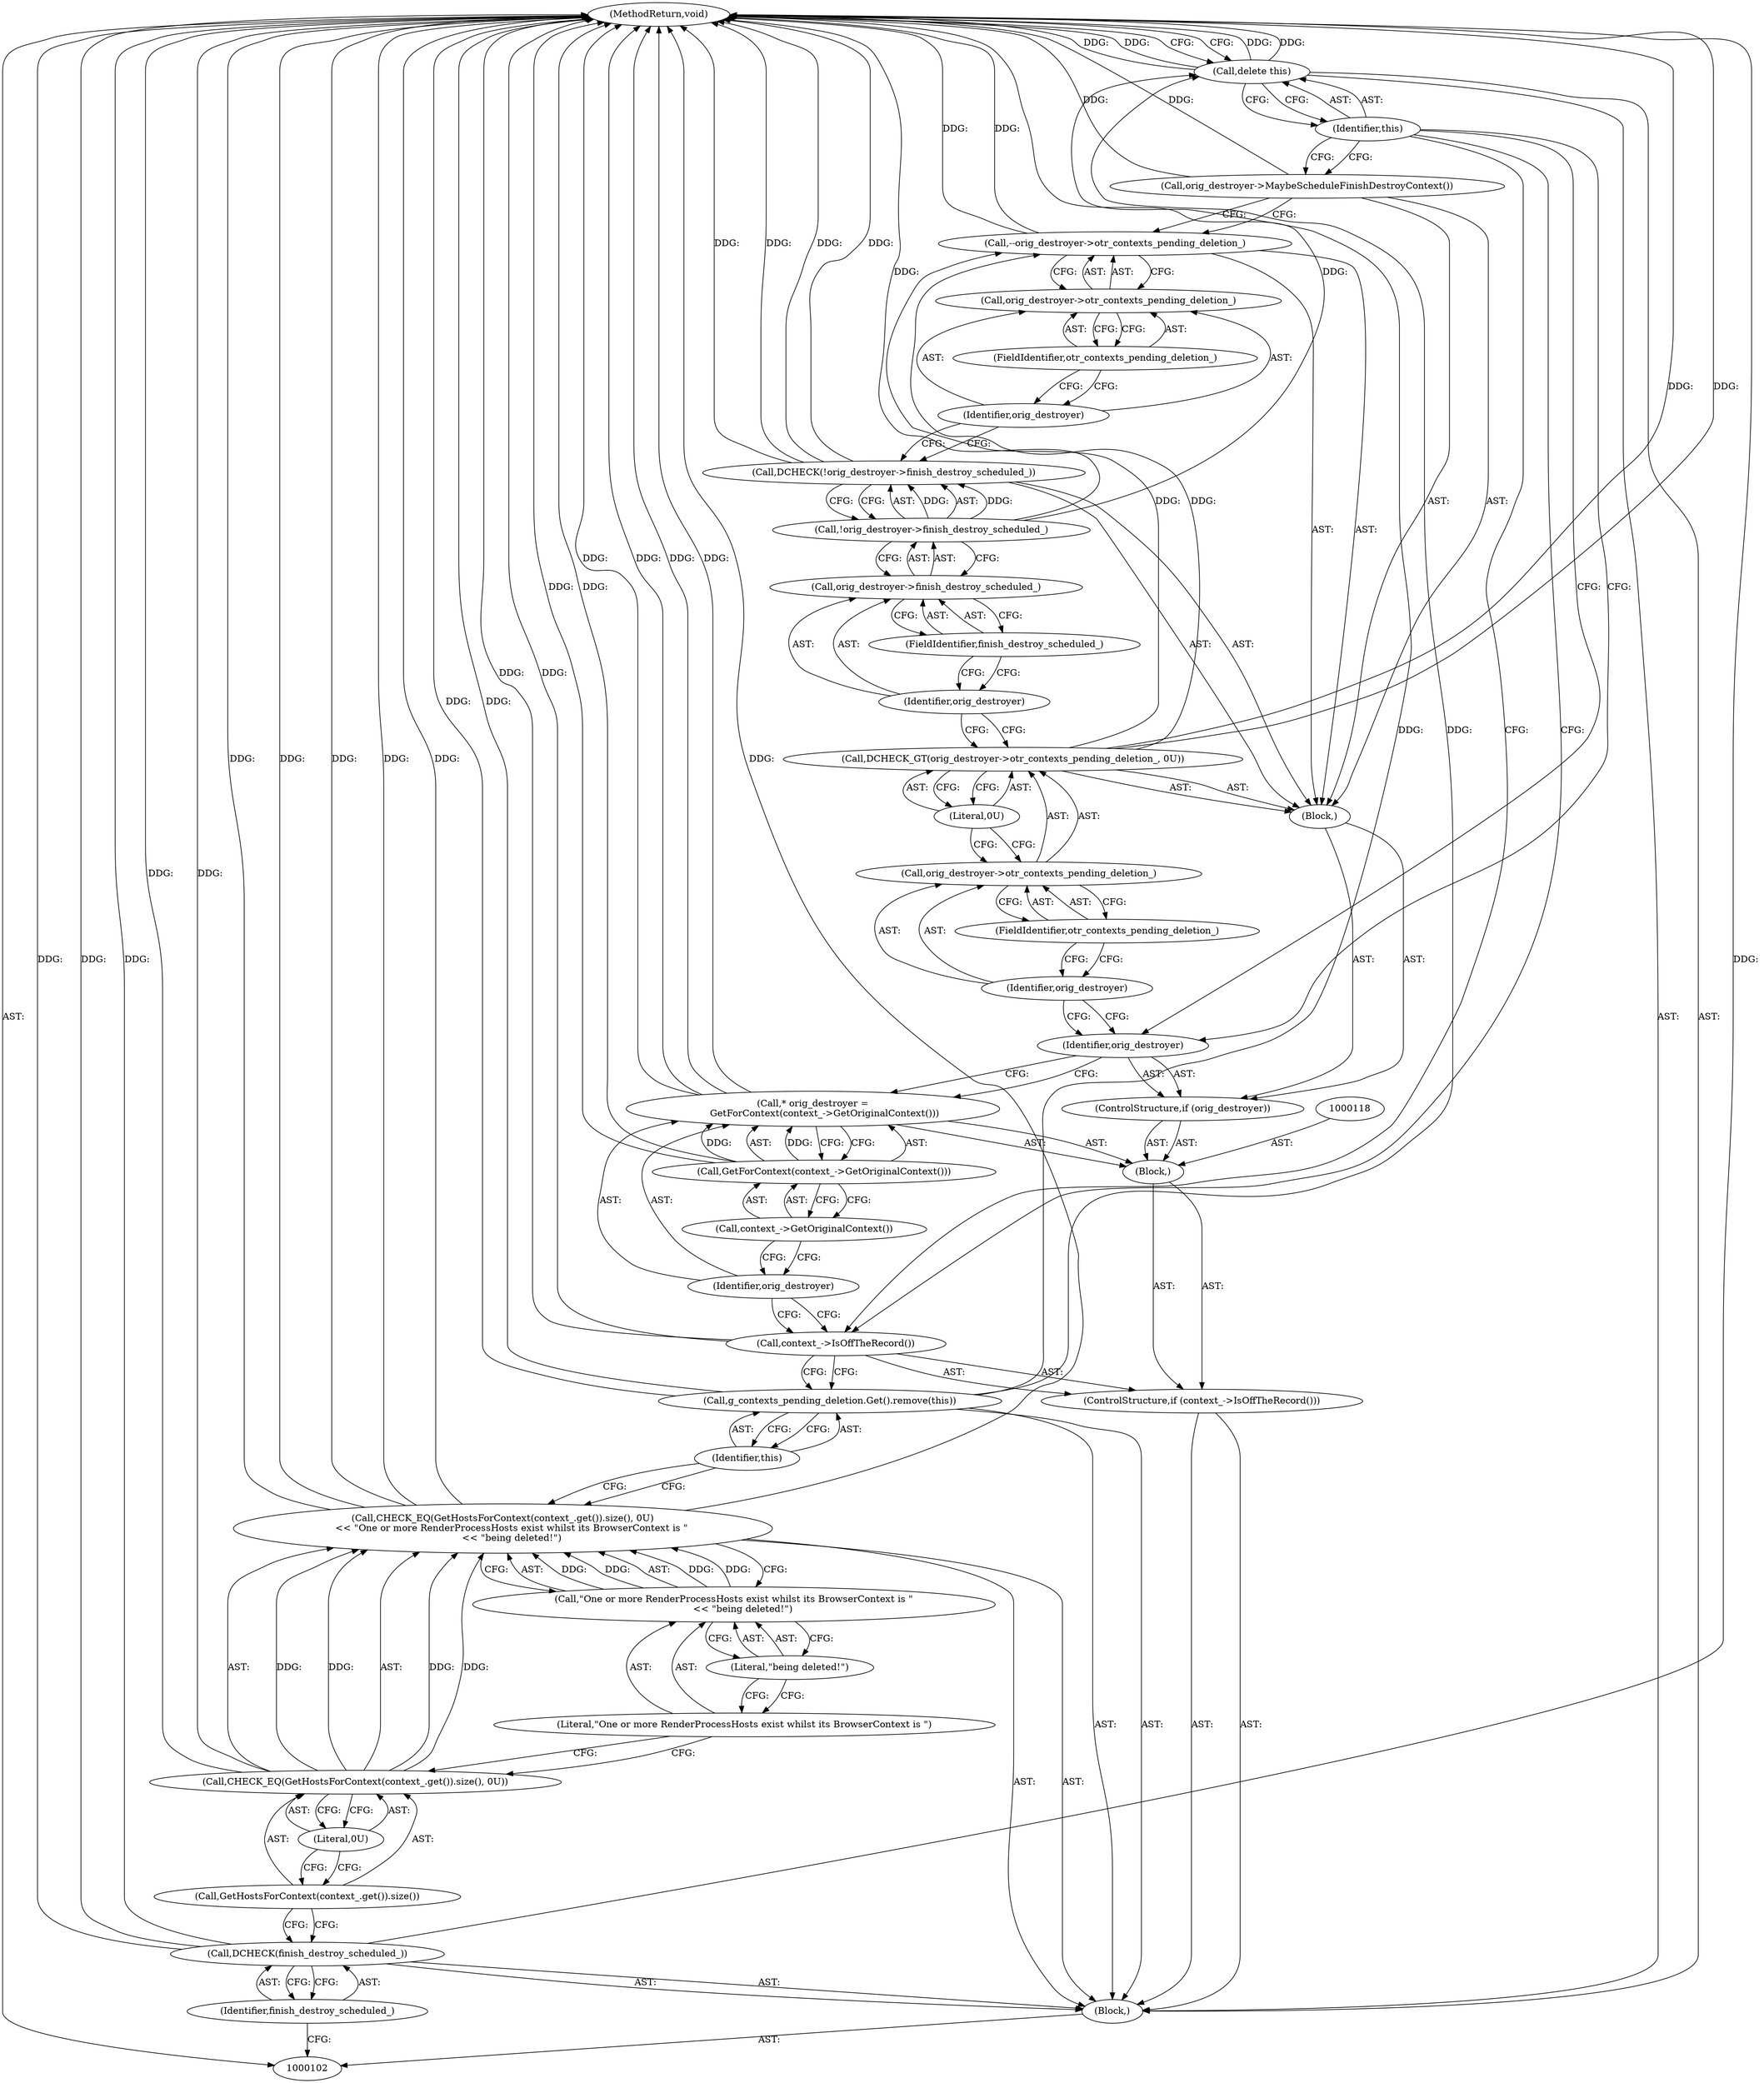 digraph "0_launchpad_29014da83e5fc358d6bff0f574e9ed45e61a35ac_8" {
"1000143" [label="(MethodReturn,void)"];
"1000103" [label="(Block,)"];
"1000119" [label="(Call,* orig_destroyer =\n        GetForContext(context_->GetOriginalContext()))"];
"1000120" [label="(Identifier,orig_destroyer)"];
"1000117" [label="(Block,)"];
"1000122" [label="(Call,context_->GetOriginalContext())"];
"1000121" [label="(Call,GetForContext(context_->GetOriginalContext()))"];
"1000125" [label="(Block,)"];
"1000123" [label="(ControlStructure,if (orig_destroyer))"];
"1000124" [label="(Identifier,orig_destroyer)"];
"1000127" [label="(Call,orig_destroyer->otr_contexts_pending_deletion_)"];
"1000128" [label="(Identifier,orig_destroyer)"];
"1000129" [label="(FieldIdentifier,otr_contexts_pending_deletion_)"];
"1000126" [label="(Call,DCHECK_GT(orig_destroyer->otr_contexts_pending_deletion_, 0U))"];
"1000130" [label="(Literal,0U)"];
"1000132" [label="(Call,!orig_destroyer->finish_destroy_scheduled_)"];
"1000133" [label="(Call,orig_destroyer->finish_destroy_scheduled_)"];
"1000134" [label="(Identifier,orig_destroyer)"];
"1000135" [label="(FieldIdentifier,finish_destroy_scheduled_)"];
"1000131" [label="(Call,DCHECK(!orig_destroyer->finish_destroy_scheduled_))"];
"1000139" [label="(FieldIdentifier,otr_contexts_pending_deletion_)"];
"1000136" [label="(Call,--orig_destroyer->otr_contexts_pending_deletion_)"];
"1000137" [label="(Call,orig_destroyer->otr_contexts_pending_deletion_)"];
"1000138" [label="(Identifier,orig_destroyer)"];
"1000140" [label="(Call,orig_destroyer->MaybeScheduleFinishDestroyContext())"];
"1000104" [label="(Call,DCHECK(finish_destroy_scheduled_))"];
"1000105" [label="(Identifier,finish_destroy_scheduled_)"];
"1000142" [label="(Identifier,this)"];
"1000141" [label="(Call,delete this)"];
"1000108" [label="(Call,GetHostsForContext(context_.get()).size())"];
"1000106" [label="(Call,CHECK_EQ(GetHostsForContext(context_.get()).size(), 0U)\n      << \"One or more RenderProcessHosts exist whilst its BrowserContext is \"\n      << \"being deleted!\")"];
"1000107" [label="(Call,CHECK_EQ(GetHostsForContext(context_.get()).size(), 0U))"];
"1000109" [label="(Literal,0U)"];
"1000110" [label="(Call,\"One or more RenderProcessHosts exist whilst its BrowserContext is \"\n      << \"being deleted!\")"];
"1000111" [label="(Literal,\"One or more RenderProcessHosts exist whilst its BrowserContext is \")"];
"1000112" [label="(Literal,\"being deleted!\")"];
"1000113" [label="(Call,g_contexts_pending_deletion.Get().remove(this))"];
"1000114" [label="(Identifier,this)"];
"1000115" [label="(ControlStructure,if (context_->IsOffTheRecord()))"];
"1000116" [label="(Call,context_->IsOffTheRecord())"];
"1000143" -> "1000102"  [label="AST: "];
"1000143" -> "1000141"  [label="CFG: "];
"1000126" -> "1000143"  [label="DDG: "];
"1000141" -> "1000143"  [label="DDG: "];
"1000141" -> "1000143"  [label="DDG: "];
"1000107" -> "1000143"  [label="DDG: "];
"1000106" -> "1000143"  [label="DDG: "];
"1000106" -> "1000143"  [label="DDG: "];
"1000106" -> "1000143"  [label="DDG: "];
"1000104" -> "1000143"  [label="DDG: "];
"1000104" -> "1000143"  [label="DDG: "];
"1000140" -> "1000143"  [label="DDG: "];
"1000119" -> "1000143"  [label="DDG: "];
"1000119" -> "1000143"  [label="DDG: "];
"1000132" -> "1000143"  [label="DDG: "];
"1000116" -> "1000143"  [label="DDG: "];
"1000131" -> "1000143"  [label="DDG: "];
"1000131" -> "1000143"  [label="DDG: "];
"1000113" -> "1000143"  [label="DDG: "];
"1000121" -> "1000143"  [label="DDG: "];
"1000136" -> "1000143"  [label="DDG: "];
"1000103" -> "1000102"  [label="AST: "];
"1000104" -> "1000103"  [label="AST: "];
"1000106" -> "1000103"  [label="AST: "];
"1000113" -> "1000103"  [label="AST: "];
"1000115" -> "1000103"  [label="AST: "];
"1000141" -> "1000103"  [label="AST: "];
"1000119" -> "1000117"  [label="AST: "];
"1000119" -> "1000121"  [label="CFG: "];
"1000120" -> "1000119"  [label="AST: "];
"1000121" -> "1000119"  [label="AST: "];
"1000124" -> "1000119"  [label="CFG: "];
"1000119" -> "1000143"  [label="DDG: "];
"1000119" -> "1000143"  [label="DDG: "];
"1000121" -> "1000119"  [label="DDG: "];
"1000120" -> "1000119"  [label="AST: "];
"1000120" -> "1000116"  [label="CFG: "];
"1000122" -> "1000120"  [label="CFG: "];
"1000117" -> "1000115"  [label="AST: "];
"1000118" -> "1000117"  [label="AST: "];
"1000119" -> "1000117"  [label="AST: "];
"1000123" -> "1000117"  [label="AST: "];
"1000122" -> "1000121"  [label="AST: "];
"1000122" -> "1000120"  [label="CFG: "];
"1000121" -> "1000122"  [label="CFG: "];
"1000121" -> "1000119"  [label="AST: "];
"1000121" -> "1000122"  [label="CFG: "];
"1000122" -> "1000121"  [label="AST: "];
"1000119" -> "1000121"  [label="CFG: "];
"1000121" -> "1000143"  [label="DDG: "];
"1000121" -> "1000119"  [label="DDG: "];
"1000125" -> "1000123"  [label="AST: "];
"1000126" -> "1000125"  [label="AST: "];
"1000131" -> "1000125"  [label="AST: "];
"1000136" -> "1000125"  [label="AST: "];
"1000140" -> "1000125"  [label="AST: "];
"1000123" -> "1000117"  [label="AST: "];
"1000124" -> "1000123"  [label="AST: "];
"1000125" -> "1000123"  [label="AST: "];
"1000124" -> "1000123"  [label="AST: "];
"1000124" -> "1000119"  [label="CFG: "];
"1000128" -> "1000124"  [label="CFG: "];
"1000142" -> "1000124"  [label="CFG: "];
"1000127" -> "1000126"  [label="AST: "];
"1000127" -> "1000129"  [label="CFG: "];
"1000128" -> "1000127"  [label="AST: "];
"1000129" -> "1000127"  [label="AST: "];
"1000130" -> "1000127"  [label="CFG: "];
"1000128" -> "1000127"  [label="AST: "];
"1000128" -> "1000124"  [label="CFG: "];
"1000129" -> "1000128"  [label="CFG: "];
"1000129" -> "1000127"  [label="AST: "];
"1000129" -> "1000128"  [label="CFG: "];
"1000127" -> "1000129"  [label="CFG: "];
"1000126" -> "1000125"  [label="AST: "];
"1000126" -> "1000130"  [label="CFG: "];
"1000127" -> "1000126"  [label="AST: "];
"1000130" -> "1000126"  [label="AST: "];
"1000134" -> "1000126"  [label="CFG: "];
"1000126" -> "1000143"  [label="DDG: "];
"1000126" -> "1000136"  [label="DDG: "];
"1000130" -> "1000126"  [label="AST: "];
"1000130" -> "1000127"  [label="CFG: "];
"1000126" -> "1000130"  [label="CFG: "];
"1000132" -> "1000131"  [label="AST: "];
"1000132" -> "1000133"  [label="CFG: "];
"1000133" -> "1000132"  [label="AST: "];
"1000131" -> "1000132"  [label="CFG: "];
"1000132" -> "1000143"  [label="DDG: "];
"1000132" -> "1000131"  [label="DDG: "];
"1000133" -> "1000132"  [label="AST: "];
"1000133" -> "1000135"  [label="CFG: "];
"1000134" -> "1000133"  [label="AST: "];
"1000135" -> "1000133"  [label="AST: "];
"1000132" -> "1000133"  [label="CFG: "];
"1000134" -> "1000133"  [label="AST: "];
"1000134" -> "1000126"  [label="CFG: "];
"1000135" -> "1000134"  [label="CFG: "];
"1000135" -> "1000133"  [label="AST: "];
"1000135" -> "1000134"  [label="CFG: "];
"1000133" -> "1000135"  [label="CFG: "];
"1000131" -> "1000125"  [label="AST: "];
"1000131" -> "1000132"  [label="CFG: "];
"1000132" -> "1000131"  [label="AST: "];
"1000138" -> "1000131"  [label="CFG: "];
"1000131" -> "1000143"  [label="DDG: "];
"1000131" -> "1000143"  [label="DDG: "];
"1000132" -> "1000131"  [label="DDG: "];
"1000139" -> "1000137"  [label="AST: "];
"1000139" -> "1000138"  [label="CFG: "];
"1000137" -> "1000139"  [label="CFG: "];
"1000136" -> "1000125"  [label="AST: "];
"1000136" -> "1000137"  [label="CFG: "];
"1000137" -> "1000136"  [label="AST: "];
"1000140" -> "1000136"  [label="CFG: "];
"1000136" -> "1000143"  [label="DDG: "];
"1000126" -> "1000136"  [label="DDG: "];
"1000137" -> "1000136"  [label="AST: "];
"1000137" -> "1000139"  [label="CFG: "];
"1000138" -> "1000137"  [label="AST: "];
"1000139" -> "1000137"  [label="AST: "];
"1000136" -> "1000137"  [label="CFG: "];
"1000138" -> "1000137"  [label="AST: "];
"1000138" -> "1000131"  [label="CFG: "];
"1000139" -> "1000138"  [label="CFG: "];
"1000140" -> "1000125"  [label="AST: "];
"1000140" -> "1000136"  [label="CFG: "];
"1000142" -> "1000140"  [label="CFG: "];
"1000140" -> "1000143"  [label="DDG: "];
"1000104" -> "1000103"  [label="AST: "];
"1000104" -> "1000105"  [label="CFG: "];
"1000105" -> "1000104"  [label="AST: "];
"1000108" -> "1000104"  [label="CFG: "];
"1000104" -> "1000143"  [label="DDG: "];
"1000104" -> "1000143"  [label="DDG: "];
"1000105" -> "1000104"  [label="AST: "];
"1000105" -> "1000102"  [label="CFG: "];
"1000104" -> "1000105"  [label="CFG: "];
"1000142" -> "1000141"  [label="AST: "];
"1000142" -> "1000140"  [label="CFG: "];
"1000142" -> "1000124"  [label="CFG: "];
"1000142" -> "1000116"  [label="CFG: "];
"1000141" -> "1000142"  [label="CFG: "];
"1000141" -> "1000103"  [label="AST: "];
"1000141" -> "1000142"  [label="CFG: "];
"1000142" -> "1000141"  [label="AST: "];
"1000143" -> "1000141"  [label="CFG: "];
"1000141" -> "1000143"  [label="DDG: "];
"1000141" -> "1000143"  [label="DDG: "];
"1000113" -> "1000141"  [label="DDG: "];
"1000108" -> "1000107"  [label="AST: "];
"1000108" -> "1000104"  [label="CFG: "];
"1000109" -> "1000108"  [label="CFG: "];
"1000106" -> "1000103"  [label="AST: "];
"1000106" -> "1000110"  [label="CFG: "];
"1000107" -> "1000106"  [label="AST: "];
"1000110" -> "1000106"  [label="AST: "];
"1000114" -> "1000106"  [label="CFG: "];
"1000106" -> "1000143"  [label="DDG: "];
"1000106" -> "1000143"  [label="DDG: "];
"1000106" -> "1000143"  [label="DDG: "];
"1000107" -> "1000106"  [label="DDG: "];
"1000107" -> "1000106"  [label="DDG: "];
"1000110" -> "1000106"  [label="DDG: "];
"1000110" -> "1000106"  [label="DDG: "];
"1000107" -> "1000106"  [label="AST: "];
"1000107" -> "1000109"  [label="CFG: "];
"1000108" -> "1000107"  [label="AST: "];
"1000109" -> "1000107"  [label="AST: "];
"1000111" -> "1000107"  [label="CFG: "];
"1000107" -> "1000143"  [label="DDG: "];
"1000107" -> "1000106"  [label="DDG: "];
"1000107" -> "1000106"  [label="DDG: "];
"1000109" -> "1000107"  [label="AST: "];
"1000109" -> "1000108"  [label="CFG: "];
"1000107" -> "1000109"  [label="CFG: "];
"1000110" -> "1000106"  [label="AST: "];
"1000110" -> "1000112"  [label="CFG: "];
"1000111" -> "1000110"  [label="AST: "];
"1000112" -> "1000110"  [label="AST: "];
"1000106" -> "1000110"  [label="CFG: "];
"1000110" -> "1000106"  [label="DDG: "];
"1000110" -> "1000106"  [label="DDG: "];
"1000111" -> "1000110"  [label="AST: "];
"1000111" -> "1000107"  [label="CFG: "];
"1000112" -> "1000111"  [label="CFG: "];
"1000112" -> "1000110"  [label="AST: "];
"1000112" -> "1000111"  [label="CFG: "];
"1000110" -> "1000112"  [label="CFG: "];
"1000113" -> "1000103"  [label="AST: "];
"1000113" -> "1000114"  [label="CFG: "];
"1000114" -> "1000113"  [label="AST: "];
"1000116" -> "1000113"  [label="CFG: "];
"1000113" -> "1000143"  [label="DDG: "];
"1000113" -> "1000141"  [label="DDG: "];
"1000114" -> "1000113"  [label="AST: "];
"1000114" -> "1000106"  [label="CFG: "];
"1000113" -> "1000114"  [label="CFG: "];
"1000115" -> "1000103"  [label="AST: "];
"1000116" -> "1000115"  [label="AST: "];
"1000117" -> "1000115"  [label="AST: "];
"1000116" -> "1000115"  [label="AST: "];
"1000116" -> "1000113"  [label="CFG: "];
"1000120" -> "1000116"  [label="CFG: "];
"1000142" -> "1000116"  [label="CFG: "];
"1000116" -> "1000143"  [label="DDG: "];
}
